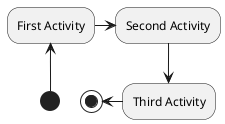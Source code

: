 @startuml
'你可以使用 -> 定义水平方向箭头，还可以使用下列语法强制指定箭头的方向：
'• -down-> (default arrow)
'• -right-> or ->
'• -left->
'• -up->

(*) -up-> "First Activity"
-right-> "Second Activity"
--> "Third Activity"
-left-> (*)

@enduml